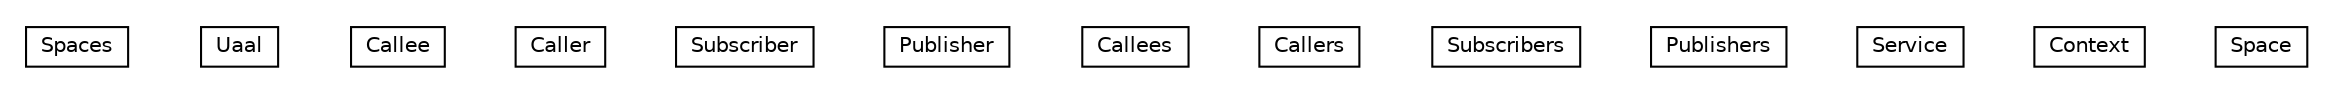#!/usr/local/bin/dot
#
# Class diagram 
# Generated by UMLGraph version R5_6-24-gf6e263 (http://www.umlgraph.org/)
#

digraph G {
	edge [fontname="Helvetica",fontsize=10,labelfontname="Helvetica",labelfontsize=10];
	node [fontname="Helvetica",fontsize=10,shape=plaintext];
	nodesep=0.25;
	ranksep=0.5;
	// org.universAAL.ri.rest.manager.resources.Spaces
	c6124 [label=<<table title="org.universAAL.ri.rest.manager.resources.Spaces" border="0" cellborder="1" cellspacing="0" cellpadding="2" port="p" href="./Spaces.html">
		<tr><td><table border="0" cellspacing="0" cellpadding="1">
<tr><td align="center" balign="center"> Spaces </td></tr>
		</table></td></tr>
		</table>>, URL="./Spaces.html", fontname="Helvetica", fontcolor="black", fontsize=10.0];
	// org.universAAL.ri.rest.manager.resources.Uaal
	c6125 [label=<<table title="org.universAAL.ri.rest.manager.resources.Uaal" border="0" cellborder="1" cellspacing="0" cellpadding="2" port="p" href="./Uaal.html">
		<tr><td><table border="0" cellspacing="0" cellpadding="1">
<tr><td align="center" balign="center"> Uaal </td></tr>
		</table></td></tr>
		</table>>, URL="./Uaal.html", fontname="Helvetica", fontcolor="black", fontsize=10.0];
	// org.universAAL.ri.rest.manager.resources.Callee
	c6126 [label=<<table title="org.universAAL.ri.rest.manager.resources.Callee" border="0" cellborder="1" cellspacing="0" cellpadding="2" port="p" href="./Callee.html">
		<tr><td><table border="0" cellspacing="0" cellpadding="1">
<tr><td align="center" balign="center"> Callee </td></tr>
		</table></td></tr>
		</table>>, URL="./Callee.html", fontname="Helvetica", fontcolor="black", fontsize=10.0];
	// org.universAAL.ri.rest.manager.resources.Caller
	c6127 [label=<<table title="org.universAAL.ri.rest.manager.resources.Caller" border="0" cellborder="1" cellspacing="0" cellpadding="2" port="p" href="./Caller.html">
		<tr><td><table border="0" cellspacing="0" cellpadding="1">
<tr><td align="center" balign="center"> Caller </td></tr>
		</table></td></tr>
		</table>>, URL="./Caller.html", fontname="Helvetica", fontcolor="black", fontsize=10.0];
	// org.universAAL.ri.rest.manager.resources.Subscriber
	c6128 [label=<<table title="org.universAAL.ri.rest.manager.resources.Subscriber" border="0" cellborder="1" cellspacing="0" cellpadding="2" port="p" href="./Subscriber.html">
		<tr><td><table border="0" cellspacing="0" cellpadding="1">
<tr><td align="center" balign="center"> Subscriber </td></tr>
		</table></td></tr>
		</table>>, URL="./Subscriber.html", fontname="Helvetica", fontcolor="black", fontsize=10.0];
	// org.universAAL.ri.rest.manager.resources.Publisher
	c6129 [label=<<table title="org.universAAL.ri.rest.manager.resources.Publisher" border="0" cellborder="1" cellspacing="0" cellpadding="2" port="p" href="./Publisher.html">
		<tr><td><table border="0" cellspacing="0" cellpadding="1">
<tr><td align="center" balign="center"> Publisher </td></tr>
		</table></td></tr>
		</table>>, URL="./Publisher.html", fontname="Helvetica", fontcolor="black", fontsize=10.0];
	// org.universAAL.ri.rest.manager.resources.Callees
	c6130 [label=<<table title="org.universAAL.ri.rest.manager.resources.Callees" border="0" cellborder="1" cellspacing="0" cellpadding="2" port="p" href="./Callees.html">
		<tr><td><table border="0" cellspacing="0" cellpadding="1">
<tr><td align="center" balign="center"> Callees </td></tr>
		</table></td></tr>
		</table>>, URL="./Callees.html", fontname="Helvetica", fontcolor="black", fontsize=10.0];
	// org.universAAL.ri.rest.manager.resources.Callers
	c6131 [label=<<table title="org.universAAL.ri.rest.manager.resources.Callers" border="0" cellborder="1" cellspacing="0" cellpadding="2" port="p" href="./Callers.html">
		<tr><td><table border="0" cellspacing="0" cellpadding="1">
<tr><td align="center" balign="center"> Callers </td></tr>
		</table></td></tr>
		</table>>, URL="./Callers.html", fontname="Helvetica", fontcolor="black", fontsize=10.0];
	// org.universAAL.ri.rest.manager.resources.Subscribers
	c6132 [label=<<table title="org.universAAL.ri.rest.manager.resources.Subscribers" border="0" cellborder="1" cellspacing="0" cellpadding="2" port="p" href="./Subscribers.html">
		<tr><td><table border="0" cellspacing="0" cellpadding="1">
<tr><td align="center" balign="center"> Subscribers </td></tr>
		</table></td></tr>
		</table>>, URL="./Subscribers.html", fontname="Helvetica", fontcolor="black", fontsize=10.0];
	// org.universAAL.ri.rest.manager.resources.Publishers
	c6133 [label=<<table title="org.universAAL.ri.rest.manager.resources.Publishers" border="0" cellborder="1" cellspacing="0" cellpadding="2" port="p" href="./Publishers.html">
		<tr><td><table border="0" cellspacing="0" cellpadding="1">
<tr><td align="center" balign="center"> Publishers </td></tr>
		</table></td></tr>
		</table>>, URL="./Publishers.html", fontname="Helvetica", fontcolor="black", fontsize=10.0];
	// org.universAAL.ri.rest.manager.resources.Service
	c6134 [label=<<table title="org.universAAL.ri.rest.manager.resources.Service" border="0" cellborder="1" cellspacing="0" cellpadding="2" port="p" href="./Service.html">
		<tr><td><table border="0" cellspacing="0" cellpadding="1">
<tr><td align="center" balign="center"> Service </td></tr>
		</table></td></tr>
		</table>>, URL="./Service.html", fontname="Helvetica", fontcolor="black", fontsize=10.0];
	// org.universAAL.ri.rest.manager.resources.Context
	c6135 [label=<<table title="org.universAAL.ri.rest.manager.resources.Context" border="0" cellborder="1" cellspacing="0" cellpadding="2" port="p" href="./Context.html">
		<tr><td><table border="0" cellspacing="0" cellpadding="1">
<tr><td align="center" balign="center"> Context </td></tr>
		</table></td></tr>
		</table>>, URL="./Context.html", fontname="Helvetica", fontcolor="black", fontsize=10.0];
	// org.universAAL.ri.rest.manager.resources.Space
	c6136 [label=<<table title="org.universAAL.ri.rest.manager.resources.Space" border="0" cellborder="1" cellspacing="0" cellpadding="2" port="p" href="./Space.html">
		<tr><td><table border="0" cellspacing="0" cellpadding="1">
<tr><td align="center" balign="center"> Space </td></tr>
		</table></td></tr>
		</table>>, URL="./Space.html", fontname="Helvetica", fontcolor="black", fontsize=10.0];
}

